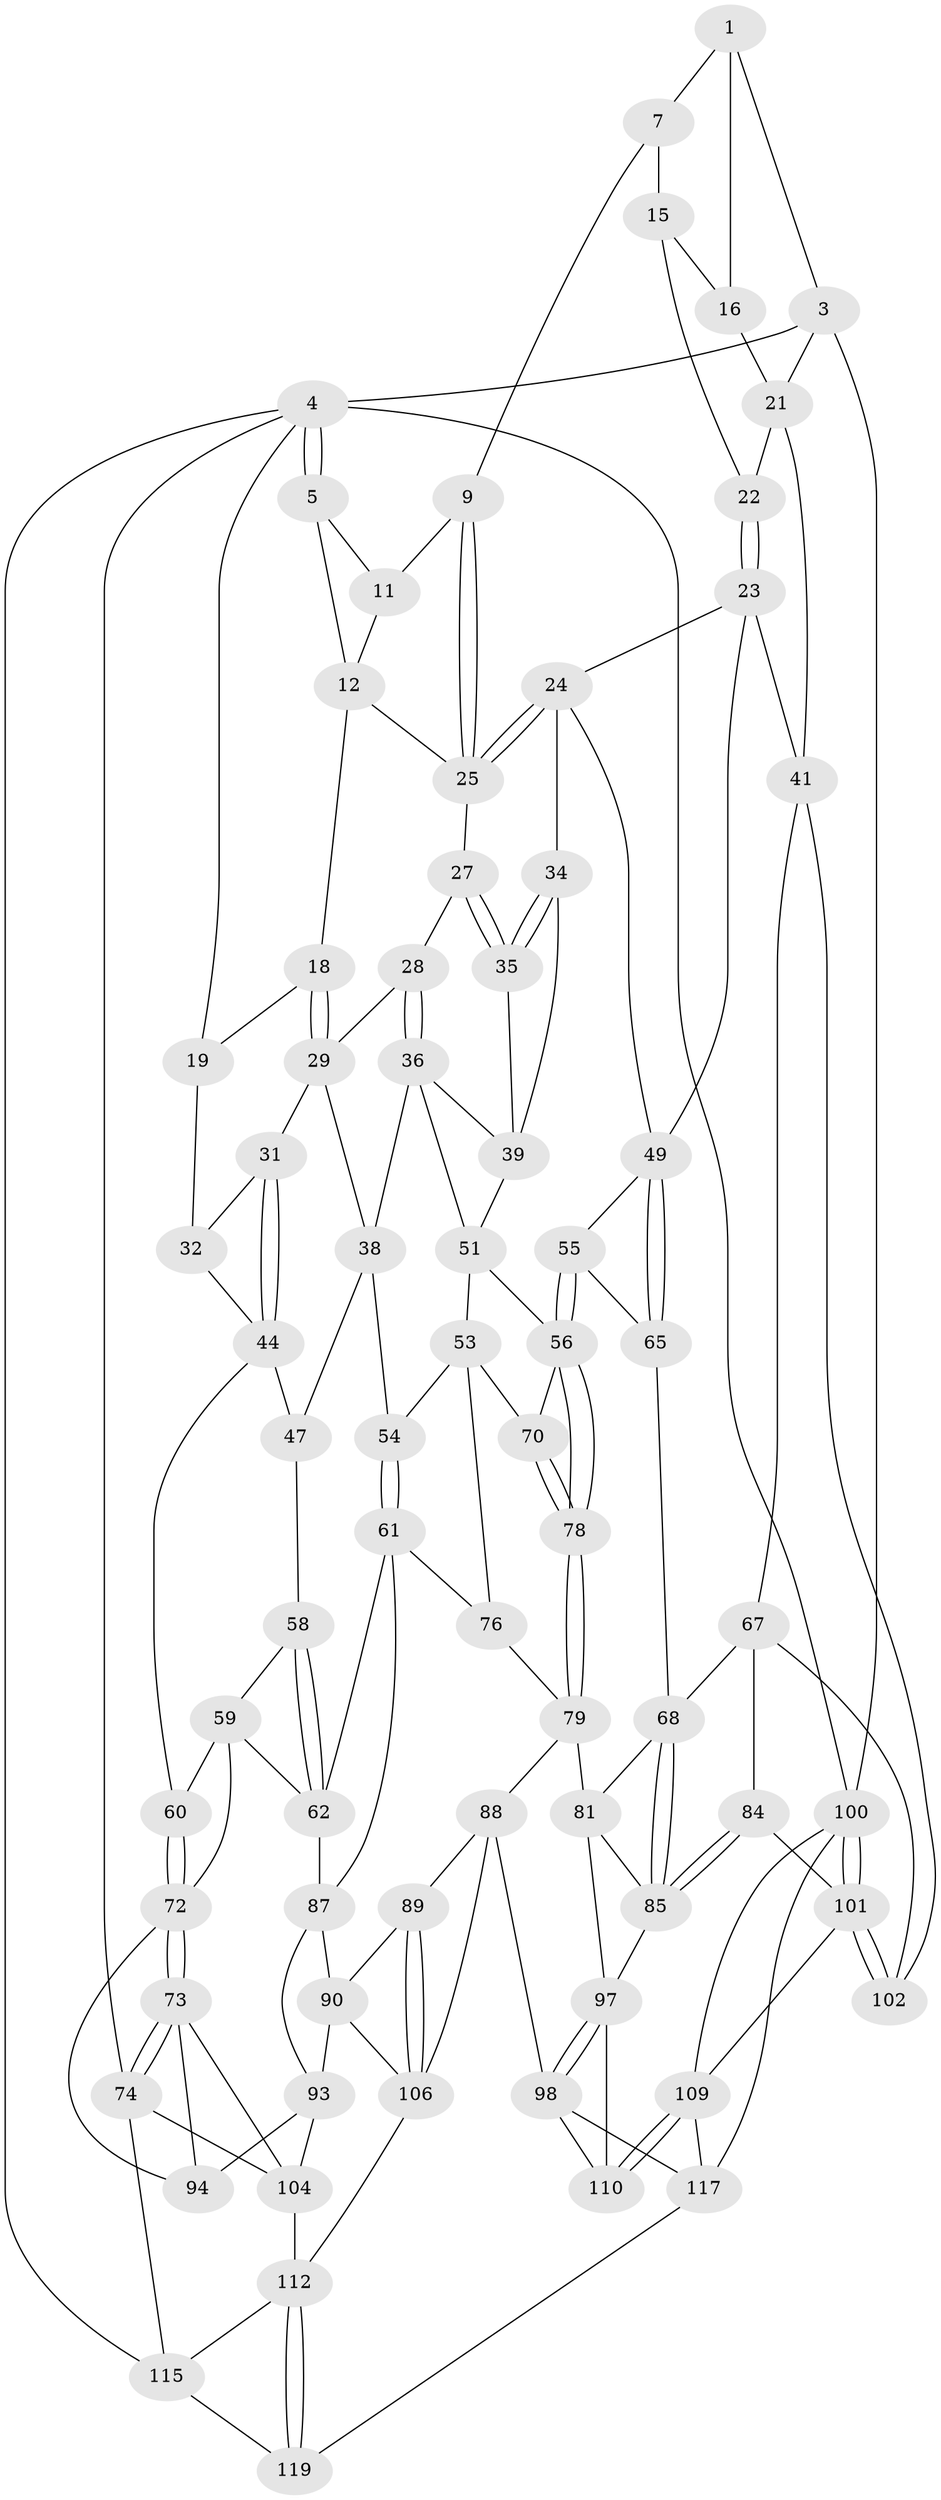 // Generated by graph-tools (version 1.1) at 2025/24/03/03/25 07:24:36]
// undirected, 73 vertices, 159 edges
graph export_dot {
graph [start="1"]
  node [color=gray90,style=filled];
  1 [pos="+0.752505180630015+0",super="+2"];
  3 [pos="+1+0"];
  4 [pos="+0+0",super="+75"];
  5 [pos="+0.33196293639072183+0",super="+6"];
  7 [pos="+0.7658776695871418+0",super="+8"];
  9 [pos="+0.7036140737228487+0.12781275578739454",super="+10"];
  11 [pos="+0.6414143963336644+0",super="+14"];
  12 [pos="+0.33265315697644365+0",super="+13"];
  15 [pos="+0.8368367134895034+0.06788512421028015",super="+17"];
  16 [pos="+0.9616761264307+0.057194543890295775"];
  18 [pos="+0.294092430695715+0.04919118277519761"];
  19 [pos="+0.16607724642049274+0.15678918131931563",super="+20"];
  21 [pos="+0.8907949511150174+0.20034288668742267",super="+40"];
  22 [pos="+0.8764851333627368+0.20463619469719554"];
  23 [pos="+0.8226588229238898+0.26585370351132126",super="+42"];
  24 [pos="+0.6841289112470164+0.23736216133807606",super="+33"];
  25 [pos="+0.6956968083268574+0.1643123032017173",super="+26"];
  27 [pos="+0.5095265555217363+0.18958562722430713"];
  28 [pos="+0.44819221713369395+0.2001062226882603"];
  29 [pos="+0.3410751171197219+0.18650265228016297",super="+30"];
  31 [pos="+0.15422725694370928+0.2333054177503371"];
  32 [pos="+0.1529692596271466+0.23027653366788992",super="+43"];
  34 [pos="+0.5987133972415657+0.28363068562563226"];
  35 [pos="+0.536961440545937+0.22705202587408552"];
  36 [pos="+0.40982831780368484+0.31498975770943144",super="+37"];
  38 [pos="+0.31785706522788215+0.2839149251509619",super="+46"];
  39 [pos="+0.43781183705188803+0.3167414822752515",super="+48"];
  41 [pos="+1+0.4579099476019998",super="+66"];
  44 [pos="+0.1400568848710194+0.30906124841171334",super="+45"];
  47 [pos="+0.14013422069575426+0.3329266250394565"];
  49 [pos="+0.813823229051267+0.40067511506616876",super="+50"];
  51 [pos="+0.533569678336821+0.4117479414202751",super="+52"];
  53 [pos="+0.3375261575799829+0.4570759642244281",super="+71"];
  54 [pos="+0.2785456145263831+0.46244784916507947"];
  55 [pos="+0.7121496682959632+0.50975921175914"];
  56 [pos="+0.6604507440781396+0.526261600364332",super="+57"];
  58 [pos="+0.07903588666722737+0.38325028855477017"];
  59 [pos="+0.06990307611358805+0.3880619363723408",super="+64"];
  60 [pos="+0+0.4350367628321559"];
  61 [pos="+0.2539627416937387+0.5063014363629379",super="+77"];
  62 [pos="+0.23350037743130025+0.5258494003057689",super="+63"];
  65 [pos="+0.7417433021598406+0.5091909097341927"];
  67 [pos="+0.8285270991678761+0.5578649971801656",super="+83"];
  68 [pos="+0.782785694682775+0.5385415889966336",super="+69"];
  70 [pos="+0.4583238392685871+0.5358054149658006"];
  72 [pos="+0+0.656165057640895",super="+92"];
  73 [pos="+0+0.7109407364645135",super="+103"];
  74 [pos="+0+0.7814091203544943",super="+114"];
  76 [pos="+0.4438917850539237+0.5858651999646786"];
  78 [pos="+0.622640185004955+0.613952009561942"];
  79 [pos="+0.61396651982778+0.6451897656969124",super="+80"];
  81 [pos="+0.7433606812218059+0.6965033000222066",super="+82"];
  84 [pos="+0.8446051363097548+0.7165166807627174"];
  85 [pos="+0.7972057271922989+0.7135061775780194",super="+86"];
  87 [pos="+0.3453639684005091+0.6480573695809072",super="+91"];
  88 [pos="+0.4521626438131878+0.7129491854990918",super="+99"];
  89 [pos="+0.40689009697549544+0.7196792256472778"];
  90 [pos="+0.3677970234132305+0.7055510716637633",super="+95"];
  93 [pos="+0.2792507446363028+0.7016444548171873",super="+96"];
  94 [pos="+0.1728347263288163+0.6460397302860883"];
  97 [pos="+0.60585068237971+0.8118956938491902",super="+107"];
  98 [pos="+0.6008092832982026+0.8167806061860321",super="+116"];
  100 [pos="+1+1",super="+121"];
  101 [pos="+1+0.8401617338360994",super="+108"];
  102 [pos="+1+0.5290637419246895"];
  104 [pos="+0.21623739116796242+0.8322476204571091",super="+105"];
  106 [pos="+0.3690765359192364+0.8095630230989718",super="+111"];
  109 [pos="+0.8089349421167962+0.889169389477504",super="+120"];
  110 [pos="+0.7960936120579971+0.8811124960825162"];
  112 [pos="+0.4379521685819244+0.9557743396046028",super="+113"];
  115 [pos="+0.17830262546412565+1",super="+122"];
  117 [pos="+0.6681530041296146+0.9529515472511605",super="+118"];
  119 [pos="+0.4324870740463708+1"];
  1 -- 7;
  1 -- 16;
  1 -- 3;
  3 -- 4;
  3 -- 100;
  3 -- 21;
  4 -- 5;
  4 -- 5;
  4 -- 19;
  4 -- 100;
  4 -- 74;
  4 -- 115;
  5 -- 12;
  5 -- 11;
  7 -- 15 [weight=2];
  7 -- 9;
  9 -- 25;
  9 -- 25;
  9 -- 11 [weight=2];
  11 -- 12;
  12 -- 18;
  12 -- 25;
  15 -- 16;
  15 -- 22;
  16 -- 21;
  18 -- 19;
  18 -- 29;
  18 -- 29;
  19 -- 32 [weight=2];
  21 -- 22;
  21 -- 41;
  22 -- 23;
  22 -- 23;
  23 -- 24;
  23 -- 41;
  23 -- 49;
  24 -- 25;
  24 -- 25;
  24 -- 49;
  24 -- 34;
  25 -- 27;
  27 -- 28;
  27 -- 35;
  27 -- 35;
  28 -- 29;
  28 -- 36;
  28 -- 36;
  29 -- 38;
  29 -- 31;
  31 -- 32;
  31 -- 44;
  31 -- 44;
  32 -- 44;
  34 -- 35;
  34 -- 35;
  34 -- 39;
  35 -- 39;
  36 -- 39;
  36 -- 51;
  36 -- 38;
  38 -- 54;
  38 -- 47;
  39 -- 51;
  41 -- 67;
  41 -- 102;
  44 -- 47;
  44 -- 60;
  47 -- 58;
  49 -- 65;
  49 -- 65;
  49 -- 55;
  51 -- 56;
  51 -- 53;
  53 -- 54;
  53 -- 76;
  53 -- 70;
  54 -- 61;
  54 -- 61;
  55 -- 56;
  55 -- 56;
  55 -- 65;
  56 -- 78;
  56 -- 78;
  56 -- 70;
  58 -- 59;
  58 -- 62;
  58 -- 62;
  59 -- 60;
  59 -- 72;
  59 -- 62;
  60 -- 72;
  60 -- 72;
  61 -- 62;
  61 -- 76;
  61 -- 87;
  62 -- 87;
  65 -- 68;
  67 -- 68;
  67 -- 84;
  67 -- 102;
  68 -- 85;
  68 -- 85;
  68 -- 81;
  70 -- 78;
  70 -- 78;
  72 -- 73;
  72 -- 73;
  72 -- 94;
  73 -- 74;
  73 -- 74;
  73 -- 94;
  73 -- 104;
  74 -- 104;
  74 -- 115;
  76 -- 79;
  78 -- 79;
  78 -- 79;
  79 -- 88;
  79 -- 81;
  81 -- 97;
  81 -- 85;
  84 -- 85;
  84 -- 85;
  84 -- 101;
  85 -- 97;
  87 -- 90;
  87 -- 93;
  88 -- 89;
  88 -- 98;
  88 -- 106;
  89 -- 90;
  89 -- 106;
  89 -- 106;
  90 -- 93;
  90 -- 106;
  93 -- 94;
  93 -- 104;
  97 -- 98;
  97 -- 98;
  97 -- 110;
  98 -- 117;
  98 -- 110;
  100 -- 101;
  100 -- 101;
  100 -- 109;
  100 -- 117;
  101 -- 102;
  101 -- 102;
  101 -- 109;
  104 -- 112;
  106 -- 112;
  109 -- 110;
  109 -- 110;
  109 -- 117;
  112 -- 119;
  112 -- 119;
  112 -- 115;
  115 -- 119;
  117 -- 119;
}

